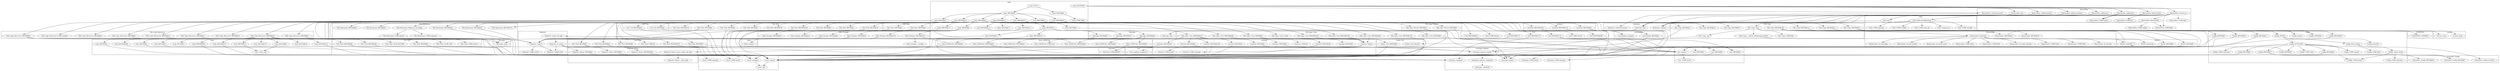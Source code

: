 digraph {
graph [overlap=false]
subgraph cluster_Carp {
	label="Carp";
	"Carp::BEGIN@73";
	"Carp::BEGIN@4";
	"Carp::BEGIN@575";
	"Carp::BEGIN@568";
	"Carp::BEGIN@49";
	"Carp::BEGIN@5";
	"Carp::BEGIN@171";
	"Carp::BEGIN@131";
	"Carp::_fetch_sub";
	"Carp::BEGIN@6";
	"Carp::BEGIN@555";
	"Carp::BEGIN@3";
	"Carp::BEGIN@61";
}
subgraph cluster_File_Copy {
	label="File::Copy";
	"File::Copy::BEGIN@323";
	"File::Copy::BEGIN@12";
	"File::Copy::CORE:ftdir";
	"File::Copy::BEGIN@12.1";
	"File::Copy::BEGIN@13";
	"File::Copy::_eq";
	"File::Copy::BEGIN@14";
	"File::Copy::BEGIN@10";
	"File::Copy::copy";
	"File::Copy::__ANON__[File/Copy.pm:324]";
	"File::Copy::BEGIN@11";
}
subgraph cluster_vars {
	label="vars";
	"vars::BEGIN@8";
	"vars::BEGIN@3";
	"vars::CORE:match";
	"vars::BEGIN@7";
	"vars::import";
}
subgraph cluster_UNIVERSAL {
	label="UNIVERSAL";
	"UNIVERSAL::VERSION";
}
subgraph cluster_Exporter_Heavy {
	label="Exporter::Heavy";
	"Exporter::Heavy::_push_tags";
	"Exporter::Heavy::BEGIN@4";
	"Exporter::Heavy::BEGIN@202";
	"Exporter::Heavy::BEGIN@3";
	"Exporter::Heavy::heavy_export_ok_tags";
}
subgraph cluster_Internals {
	label="Internals";
	"Internals::SvREADONLY";
}
subgraph cluster_overload {
	label="overload";
	"overload::BEGIN@114";
	"overload::BEGIN@144";
	"overload::BEGIN@83";
}
subgraph cluster_strict {
	label="strict";
	"strict::bits";
	"strict::CORE:regcomp";
	"strict::import";
	"strict::unimport";
	"strict::CORE:match";
}
subgraph cluster_File_Spec_Win32 {
	label="File::Spec::Win32";
	"File::Spec::Win32::BEGIN@5";
	"File::Spec::Win32::BEGIN@3";
}
subgraph cluster_File_Spec_Unix {
	label="File::Spec::Unix";
	"File::Spec::Unix::BEGIN@242";
	"File::Spec::Unix::BEGIN@220";
	"File::Spec::Unix::BEGIN@127";
	"File::Spec::Unix::BEGIN@3";
	"File::Spec::Unix::curdir";
	"File::Spec::Unix::BEGIN@179";
	"File::Spec::Unix::BEGIN@136";
	"File::Spec::Unix::BEGIN@145";
	"File::Spec::Unix::BEGIN@4";
}
subgraph cluster_mro {
	label="mro";
	"mro::method_changed_in";
}
subgraph cluster_Utils {
	label="Utils";
	"Utils::CORE:regcomp";
	"Utils::CORE:readdir";
	"Utils::CORE:open_dir";
	"Utils::findLastValidArchive";
	"Utils::compare_to";
	"Utils::CORE:closedir";
	"Utils::new";
}
subgraph cluster_Scalar_Util {
	label="Scalar::Util";
	"Scalar::Util::BEGIN@9";
	"Scalar::Util::blessed";
}
subgraph cluster_File_Path {
	label="File::Path";
	"File::Path::BEGIN@10";
	"File::Path::BEGIN@19";
	"File::Path::BEGIN@3";
	"File::Path::BEGIN@8";
	"File::Path::BEGIN@329";
	"File::Path::BEGIN@18";
	"File::Path::BEGIN@7";
	"File::Path::BEGIN@4";
	"File::Path::BEGIN@6";
}
subgraph cluster_File_Basename {
	label="File::Basename";
	"File::Basename::CORE:regcomp";
	"File::Basename::BEGIN@42";
	"File::Basename::BEGIN@371";
	"File::Basename::fileparse_set_fstype";
	"File::Basename::BEGIN@50";
	"File::Basename::BEGIN@52";
	"File::Basename::CORE:match";
	"File::Basename::BEGIN@51";
}
subgraph cluster_warnings {
	label="warnings";
	"warnings::CORE:match";
	"warnings::_mkMask";
	"warnings::unimport";
	"warnings::CORE:regcomp";
	"warnings::register_categories";
	"warnings::import";
}
subgraph cluster_XSLoader {
	label="XSLoader";
	"XSLoader::load";
}
subgraph cluster_Win32 {
	label="Win32";
	"Win32::BEGIN@5";
	"Win32::CopyFile";
	"Win32::BEGIN@4";
	"Win32::bootstrap";
}
subgraph cluster_File_Spec {
	label="File::Spec";
	"File::Spec::BEGIN@3";
	"File::Spec::BEGIN@4";
}
subgraph cluster_Data_Dumper {
	label="Data::Dumper";
	"Data::Dumper::BEGIN@24";
	"Data::Dumper::BEGIN@270";
	"Data::Dumper::_vstring";
	"Data::Dumper::BEGIN@718";
	"Data::Dumper::BEGIN@12";
	"Data::Dumper::BEGIN@18";
	"Data::Dumper::BEGIN@22";
}
subgraph cluster_RestoreWin {
	label="RestoreWin";
	"RestoreWin::new";
	"RestoreWin::setVerboseLevel";
	"RestoreWin::RestoreFile";
	"RestoreWin::CORE:ftdir";
	"RestoreWin::CORE:match";
	"RestoreWin::addSourceName";
	"RestoreWin::addUserTime";
	"RestoreWin::CORE:ftis";
	"RestoreWin::CORE:unlink";
	"RestoreWin::addSource";
	"RestoreWin::restore_rp";
	"RestoreWin::addDestination";
	"RestoreWin::addPartial";
	"RestoreWin::CORE:ftfile";
}
subgraph cluster_File_Copy_Recursive {
	label="File::Copy::Recursive";
	"File::Copy::Recursive::BEGIN@4";
	"File::Copy::Recursive::BEGIN@14";
	"File::Copy::Recursive::BEGIN@11";
	"File::Copy::Recursive::BEGIN@8";
	"File::Copy::Recursive::BEGIN@12";
	"File::Copy::Recursive::BEGIN@3";
	"File::Copy::Recursive::BEGIN@10";
	"File::Copy::Recursive::BEGIN@83";
	"File::Copy::Recursive::CORE:symlink";
}
subgraph cluster_Config {
	label="Config";
	"Config::FETCH";
	"Config::TIEHASH";
	"Config::BEGIN@47";
	"Config::BEGIN@27";
	"Config::CORE:pack";
	"Config::CORE:regcomp";
	"Config::import";
	"Config::CORE:substcont";
	"Config::AUTOLOAD";
	"Config::fetch_string";
	"Config::CORE:match";
	"Config::BEGIN@7";
	"Config::launcher";
	"Config::BEGIN@10";
	"Config::BEGIN@9";
	"Config::CORE:subst";
	"Config::BEGIN@5";
	"Config::BEGIN@6";
	"Config::CORE:unpack";
	"Config::_fetch_string";
	"Config::BEGIN@11";
}
subgraph cluster_Verbosity {
	label="Verbosity";
	"Verbosity::new";
	"Verbosity::setVerboseLevel";
	"Verbosity::verbose";
}
subgraph cluster_List_Util {
	label="List::Util";
	"List::Util::BEGIN@30";
	"List::Util::BEGIN@9";
}
subgraph cluster_Message {
	label="Message";
	"Message::BEGIN@74";
	"Message::BEGIN@40";
	"Message::new";
	"Message::BEGIN@57";
}
subgraph cluster_File_Glob {
	label="File::Glob";
	"File::Glob::GLOB_NOCASE";
	"File::Glob::BEGIN@3";
	"File::Glob::BEGIN@58";
	"File::Glob::CORE:match";
	"File::Glob::GLOB_CSH";
	"File::Glob::BEGIN@54";
}
subgraph cluster_File_Find {
	label="File::Find";
	"File::Find::BEGIN@4";
	"File::Find::BEGIN@5";
	"File::Find::BEGIN@3";
	"File::Find::BEGIN@2";
	"File::Find::CORE:qr";
	"File::Find::BEGIN@357";
}
subgraph cluster_constant {
	label="constant";
	"constant::BEGIN@2";
	"constant::BEGIN@64";
	"constant::import";
	"constant::BEGIN@6";
	"constant::BEGIN@126";
	"constant::BEGIN@4";
	"constant::CORE:match";
	"constant::BEGIN@24";
	"constant::BEGIN@39";
	"constant::BEGIN@3";
	"constant::CORE:qr";
	"constant::CORE:regcomp";
}
subgraph cluster_bytes {
	label="bytes";
	"bytes::import";
}
subgraph cluster_overloading {
	label="overloading";
	"overloading::unimport";
	"overloading::BEGIN@2";
}
subgraph cluster_ActivePerl_Config {
	label="ActivePerl::Config";
	"ActivePerl::Config::BEGIN@43";
	"ActivePerl::Config::override";
	"ActivePerl::Config::BEGIN@3";
}
subgraph cluster_warnings_register {
	label="warnings::register";
	"warnings::register::import";
}
subgraph cluster_DynaLoader {
	label="DynaLoader";
	"DynaLoader::CORE:subst";
	"DynaLoader::CORE:ftdir";
	"DynaLoader::BEGIN@23";
	"DynaLoader::dl_undef_symbols";
	"DynaLoader::CORE:ftsize";
	"DynaLoader::CORE:ftfile";
	"DynaLoader::dl_load_file";
	"DynaLoader::bootstrap";
	"DynaLoader::dl_load_flags";
	"DynaLoader::dl_find_symbol";
	"DynaLoader::BEGIN@18";
	"DynaLoader::dl_install_xsub";
}
subgraph cluster_main {
	label="main";
	"main::BEGIN@1.3";
	"main::BEGIN@1";
	"main::CORE:ftfile";
	"main::BEGIN@9";
	"main::RUNTIME";
	"main::BEGIN@3.7";
	"main::BEGIN@14";
	"main::BEGIN@13";
	"main::BEGIN@11";
	"main::BEGIN@12";
	"main::BEGIN@8";
	"main::BEGIN@10";
	"main::BEGIN@1.2";
	"main::BEGIN@4";
	"main::BEGIN@2.4";
	"main::BEGIN@3";
	"main::BEGIN@2";
	"main::BEGIN@2.6";
	"main::BEGIN@0";
	"main::NULL";
	"main::BEGIN@1.5";
}
subgraph cluster_Exporter {
	label="Exporter";
	"Exporter::CORE:subst";
	"Exporter::as_heavy";
	"Exporter::export_ok_tags";
	"Exporter::import";
	"Exporter::CORE:match";
}
subgraph cluster_Cwd {
	label="Cwd";
	"Cwd::BEGIN@172";
	"Cwd::BEGIN@171";
	"Cwd::BEGIN@170";
	"Cwd::CORE:match";
	"Cwd::BEGIN@209";
	"Cwd::BEGIN@843";
	"Cwd::CORE:fteexec";
}
subgraph cluster_version {
	label="version";
	"version::(cmp";
	"version::(bool";
}
subgraph cluster_Term_ANSIColor {
	label="Term::ANSIColor";
	"Term::ANSIColor::BEGIN@23";
	"Term::ANSIColor::BEGIN@42";
	"Term::ANSIColor::BEGIN@24";
	"Term::ANSIColor::BEGIN@27";
	"Term::ANSIColor::BEGIN@26";
	"Term::ANSIColor::CORE:sort";
	"Term::ANSIColor::BEGIN@22";
}
"File::Copy::BEGIN@14" -> "version::(bool";
"main::BEGIN@10" -> "overload::BEGIN@83";
"main::BEGIN@9" -> "File::Find::BEGIN@3";
"constant::import" -> "constant::CORE:match";
"File::Copy::BEGIN@14" -> "Config::BEGIN@9";
"Config::AUTOLOAD" -> "Config::CORE:unpack";
"File::Copy::_eq" -> "Scalar::Util::blessed";
"main::BEGIN@12" -> "File::Path::BEGIN@10";
"main::BEGIN@1" -> "main::BEGIN@11";
"main::BEGIN@9" -> "File::Spec::Win32::BEGIN@5";
"Config::fetch_string" -> "ActivePerl::Config::override";
"File::Spec::Unix::BEGIN@127" -> "constant::BEGIN@3";
"main::BEGIN@9" -> "File::Find::CORE:qr";
"DynaLoader::bootstrap" -> "DynaLoader::dl_install_xsub";
"main::BEGIN@9" -> "File::Spec::Unix::BEGIN@3";
"main::BEGIN@10" -> "File::Copy::BEGIN@14";
"File::Copy::Recursive::BEGIN@83" -> "File::Glob::BEGIN@54";
"main::BEGIN@11" -> "Exporter::import";
"main::BEGIN@12" -> "Exporter::import";
"File::Copy::Recursive::BEGIN@11" -> "Exporter::import";
"main::BEGIN@9" -> "Exporter::import";
"main::BEGIN@10" -> "Exporter::import";
"Data::Dumper::BEGIN@22" -> "Exporter::import";
"Message::BEGIN@40" -> "Exporter::import";
"Term::ANSIColor::BEGIN@26" -> "Exporter::import";
"main::BEGIN@4" -> "Exporter::import";
"Message::BEGIN@74" -> "Exporter::import";
"Cwd::BEGIN@171" -> "Exporter::import";
"Message::BEGIN@57" -> "Exporter::import";
"File::Path::BEGIN@6" -> "Exporter::import";
"File::Copy::Recursive::BEGIN@10" -> "Exporter::import";
"Config::AUTOLOAD" -> "Config::CORE:substcont";
"main::BEGIN@12" -> "File::Path::BEGIN@329";
"main::BEGIN@9" -> "File::Basename::fileparse_set_fstype";
"RestoreWin::restore_rp" -> "RestoreWin::CORE:ftdir";
"Utils::findLastValidArchive" -> "Utils::compare_to";
"main::BEGIN@9" -> "List::Util::BEGIN@9";
"main::BEGIN@11" -> "File::Copy::Recursive::BEGIN@8";
"Data::Dumper::BEGIN@270" -> "Data::Dumper::_vstring";
"File::Copy::BEGIN@14" -> "Config::BEGIN@47";
"main::BEGIN@4" -> "Data::Dumper::BEGIN@22";
"warnings::register::import" -> "warnings::register_categories";
"File::Copy::Recursive::BEGIN@83" -> "File::Glob::GLOB_CSH";
"Data::Dumper::BEGIN@718" -> "bytes::import";
"File::Copy::Recursive::BEGIN@10" -> "Carp::BEGIN@5";
"main::RUNTIME" -> "RestoreWin::addUserTime";
"RestoreWin::addUserTime" -> "RestoreWin::CORE:match";
"RestoreWin::addPartial" -> "RestoreWin::CORE:match";
"Cwd::BEGIN@172" -> "vars::BEGIN@7";
"main::BEGIN@9" -> "File::Find::BEGIN@4";
"main::BEGIN@4" -> "Data::Dumper::BEGIN@24";
"main::BEGIN@10" -> "File::Copy::BEGIN@12";
"File::Copy::BEGIN@323" -> "UNIVERSAL::VERSION";
"warnings::register_categories" -> "warnings::_mkMask";
"File::Copy::Recursive::BEGIN@10" -> "Carp::BEGIN@61";
"main::BEGIN@3" -> "main::BEGIN@1.3";
"RestoreWin::restore_rp" -> "RestoreWin::CORE:ftis";
"Carp::BEGIN@61" -> "Carp::_fetch_sub";
"Carp::BEGIN@73" -> "Carp::_fetch_sub";
"Utils::findLastValidArchive" -> "Utils::CORE:closedir";
"Message::BEGIN@40" -> "Term::ANSIColor::BEGIN@42";
"main::BEGIN@13" -> "main::BEGIN@2";
"main::BEGIN@12" -> "File::Path::BEGIN@8";
"Carp::BEGIN@131" -> "strict::unimport";
"Exporter::Heavy::BEGIN@4" -> "strict::unimport";
"File::Spec::Unix::BEGIN@179" -> "strict::unimport";
"File::Path::BEGIN@329" -> "strict::unimport";
"constant::BEGIN@64" -> "strict::unimport";
"File::Glob::BEGIN@58" -> "strict::unimport";
"Carp::BEGIN@575" -> "strict::unimport";
"constant::BEGIN@126" -> "strict::unimport";
"List::Util::BEGIN@30" -> "strict::unimport";
"constant::BEGIN@39" -> "strict::unimport";
"Config::BEGIN@47" -> "strict::unimport";
"Carp::BEGIN@555" -> "strict::unimport";
"Cwd::BEGIN@843" -> "strict::unimport";
"overload::BEGIN@114" -> "overloading::unimport";
"overload::BEGIN@83" -> "overloading::unimport";
"File::Copy::Recursive::BEGIN@10" -> "Carp::BEGIN@49";
"main::NULL" -> "main::BEGIN@0";
"main::BEGIN@9" -> "File::Spec::Win32::BEGIN@3";
"Utils::findLastValidArchive" -> "Utils::CORE:open_dir";
"File::Copy::BEGIN@14" -> "Config::TIEHASH";
"main::RUNTIME" -> "RestoreWin::addSource";
"DynaLoader::BEGIN@23" -> "Config::import";
"File::Copy::BEGIN@14" -> "Config::import";
"main::BEGIN@9" -> "File::Find::BEGIN@5";
"main::BEGIN@10" -> "File::Copy::BEGIN@12.1";
"Exporter::as_heavy" -> "Exporter::Heavy::BEGIN@4";
"Config::AUTOLOAD" -> "Config::CORE:subst";
"main::BEGIN@4" -> "Data::Dumper::BEGIN@270";
"Config::AUTOLOAD" -> "Config::BEGIN@5";
"main::BEGIN@9" -> "File::Find::BEGIN@2";
"main::BEGIN@12" -> "File::Path::BEGIN@19";
"File::Spec::Unix::BEGIN@127" -> "constant::BEGIN@64";
"File::Copy::Recursive::BEGIN@83" -> "File::Glob::CORE:match";
"main::BEGIN@9" -> "File::Spec::Unix::BEGIN@220";
"Config::BEGIN@27" -> "ActivePerl::Config::BEGIN@43";
"main::BEGIN@9" -> "File::Spec::Unix::BEGIN@242";
"Config::_fetch_string" -> "Config::CORE:match";
"Config::AUTOLOAD" -> "Config::CORE:match";
"main::BEGIN@9" -> "File::Basename::BEGIN@50";
"Utils::new" -> "Verbosity::new";
"RestoreWin::new" -> "Verbosity::new";
"main::RUNTIME" -> "RestoreWin::addDestination";
"main::BEGIN@10" -> "File::Copy::BEGIN@13";
"main::BEGIN@12" -> "File::Path::BEGIN@7";
"File::Copy::BEGIN@323" -> "Win32::BEGIN@4";
"main::RUNTIME" -> "RestoreWin::addSourceName";
"RestoreWin::restore_rp" -> "Verbosity::verbose";
"RestoreWin::addSource" -> "Verbosity::verbose";
"RestoreWin::addDestination" -> "Verbosity::verbose";
"Utils::findLastValidArchive" -> "Verbosity::verbose";
"RestoreWin::addPartial" -> "Verbosity::verbose";
"RestoreWin::new" -> "Verbosity::verbose";
"RestoreWin::RestoreFile" -> "Verbosity::verbose";
"RestoreWin::addSourceName" -> "Verbosity::verbose";
"RestoreWin::addUserTime" -> "Verbosity::verbose";
"main::BEGIN@9" -> "Cwd::BEGIN@170";
"Message::BEGIN@40" -> "Term::ANSIColor::BEGIN@24";
"Exporter::as_heavy" -> "Exporter::Heavy::BEGIN@3";
"File::Basename::fileparse_set_fstype" -> "File::Basename::CORE:regcomp";
"File::Glob::BEGIN@3" -> "strict::import";
"ActivePerl::Config::BEGIN@3" -> "strict::import";
"Win32::BEGIN@4" -> "strict::import";
"File::Basename::BEGIN@50" -> "strict::import";
"File::Spec::Unix::BEGIN@3" -> "strict::import";
"main::BEGIN@1.3" -> "strict::import";
"Term::ANSIColor::BEGIN@23" -> "strict::import";
"constant::BEGIN@3" -> "strict::import";
"File::Spec::BEGIN@3" -> "strict::import";
"Carp::BEGIN@4" -> "strict::import";
"File::Copy::BEGIN@11" -> "strict::import";
"Config::BEGIN@9" -> "strict::import";
"File::Find::BEGIN@3" -> "strict::import";
"vars::BEGIN@8" -> "strict::import";
"Config::BEGIN@5" -> "strict::import";
"File::Find::BEGIN@357" -> "strict::import";
"File::Path::BEGIN@4" -> "strict::import";
"main::BEGIN@1.2" -> "strict::import";
"Scalar::Util::BEGIN@9" -> "strict::import";
"File::Copy::Recursive::BEGIN@3" -> "strict::import";
"File::Spec::Win32::BEGIN@3" -> "strict::import";
"main::BEGIN@1.5" -> "strict::import";
"List::Util::BEGIN@9" -> "strict::import";
"Exporter::Heavy::BEGIN@3" -> "strict::import";
"Cwd::BEGIN@170" -> "strict::import";
"RestoreWin::restore_rp" -> "RestoreWin::RestoreFile";
"RestoreWin::restore_rp" -> "Utils::findLastValidArchive";
"Exporter::as_heavy" -> "Exporter::Heavy::BEGIN@202";
"Cwd::BEGIN@172" -> "vars::BEGIN@3";
"main::BEGIN@9" -> "Scalar::Util::BEGIN@9";
"Config::_fetch_string" -> "Config::CORE:regcomp";
"Message::BEGIN@40" -> "Term::ANSIColor::BEGIN@22";
"DynaLoader::bootstrap" -> "DynaLoader::dl_load_file";
"Config::AUTOLOAD" -> "Config::CORE:pack";
"overload::BEGIN@144" -> "warnings::register::import";
"vars::BEGIN@7" -> "warnings::register::import";
"File::Find::BEGIN@5" -> "warnings::register::import";
"constant::BEGIN@4" -> "warnings::register::import";
"File::Basename::BEGIN@52" -> "warnings::import";
"main::BEGIN@2.4" -> "warnings::import";
"File::Copy::BEGIN@12" -> "warnings::import";
"overloading::BEGIN@2" -> "warnings::import";
"main::BEGIN@2.6" -> "warnings::import";
"main::BEGIN@8" -> "warnings::import";
"Config::BEGIN@6" -> "warnings::import";
"File::Copy::Recursive::BEGIN@8" -> "warnings::import";
"File::Find::BEGIN@4" -> "warnings::import";
"Carp::BEGIN@5" -> "warnings::import";
"main::BEGIN@2" -> "warnings::import";
"Config::BEGIN@10" -> "warnings::import";
"Term::ANSIColor::BEGIN@24" -> "warnings::import";
"main::BEGIN@9" -> "File::Basename::BEGIN@371";
"main::BEGIN@14" -> "main::BEGIN@3.7";
"main::BEGIN@9" -> "Cwd::CORE:match";
"File::Copy::Recursive::BEGIN@10" -> "Carp::BEGIN@4";
"File::Spec::Unix::BEGIN@127" -> "constant::BEGIN@6";
"constant::BEGIN@6" -> "vars::import";
"File::Path::BEGIN@19" -> "vars::import";
"File::Spec::Unix::BEGIN@4" -> "vars::import";
"Config::BEGIN@11" -> "vars::import";
"File::Copy::Recursive::BEGIN@14" -> "vars::import";
"Config::BEGIN@7" -> "vars::import";
"File::Spec::BEGIN@4" -> "vars::import";
"Win32::BEGIN@5" -> "vars::import";
"File::Spec::Win32::BEGIN@5" -> "vars::import";
"Cwd::BEGIN@172" -> "vars::import";
"main::BEGIN@11" -> "File::Copy::Recursive::BEGIN@83";
"Utils::findLastValidArchive" -> "Utils::CORE:readdir";
"constant::import" -> "constant::CORE:regcomp";
"File::Copy::BEGIN@323" -> "Win32::BEGIN@5";
"Config::FETCH" -> "Config::AUTOLOAD";
"File::Copy::copy" -> "File::Copy::_eq";
"RestoreWin::RestoreFile" -> "RestoreWin::CORE:unlink";
"main::BEGIN@13" -> "main::BEGIN@3";
"File::Spec::Unix::BEGIN@127" -> "constant::BEGIN@4";
"main::BEGIN@4" -> "Data::Dumper::BEGIN@12";
"main::BEGIN@9" -> "Cwd::BEGIN@209";
"File::Spec::Unix::BEGIN@127" -> "constant::BEGIN@126";
"main::RUNTIME" -> "RestoreWin::setVerboseLevel";
"main::BEGIN@12" -> "File::Path::BEGIN@3";
"File::Copy::__ANON__[File/Copy.pm:324]" -> "Win32::CopyFile";
"Win32::CopyFile" -> "Win32::CopyFile";
"File::Copy::BEGIN@323" -> "Config::FETCH";
"File::Copy::copy" -> "Config::FETCH";
"main::BEGIN@11" -> "File::Copy::Recursive::BEGIN@3";
"File::Find::BEGIN@3" -> "strict::CORE:match";
"main::BEGIN@9" -> "File::Basename::BEGIN@52";
"main::BEGIN@9" -> "File::Spec::Unix::curdir";
"File::Copy::Recursive::BEGIN@10" -> "Carp::BEGIN@555";
"main::BEGIN@3" -> "main::BEGIN@2.4";
"File::Copy::BEGIN@323" -> "DynaLoader::bootstrap";
"main::BEGIN@9" -> "File::Find::BEGIN@357";
"main::BEGIN@1" -> "main::BEGIN@13";
"RestoreWin::restore_rp" -> "Utils::new";
"RestoreWin::RestoreFile" -> "File::Copy::copy";
"main::BEGIN@9" -> "Cwd::BEGIN@171";
"main::BEGIN@4" -> "Data::Dumper::BEGIN@718";
"Verbosity::new" -> "Message::new";
"Exporter::Heavy::BEGIN@202" -> "warnings::unimport";
"Carp::BEGIN@568" -> "warnings::unimport";
"Carp::BEGIN@6" -> "warnings::unimport";
"File::Glob::BEGIN@54" -> "warnings::unimport";
"File::Copy::BEGIN@12.1" -> "warnings::unimport";
"main::BEGIN@0" -> "main::CORE:ftfile";
"main::BEGIN@10" -> "overload::BEGIN@114";
"Exporter::export_ok_tags" -> "Exporter::as_heavy";
"Utils::findLastValidArchive" -> "Utils::CORE:regcomp";
"main::BEGIN@9" -> "File::Spec::Unix::BEGIN@145";
"main::BEGIN@8" -> "warnings::CORE:match";
"DynaLoader::bootstrap" -> "DynaLoader::dl_find_symbol";
"File::Copy::Recursive::BEGIN@83" -> "File::Glob::GLOB_NOCASE";
"main::BEGIN@9" -> "File::Basename::BEGIN@51";
"main::BEGIN@8" -> "warnings::CORE:regcomp";
"main::BEGIN@9" -> "File::Spec::BEGIN@4";
"File::Find::BEGIN@3" -> "strict::CORE:regcomp";
"File::Copy::copy" -> "File::Copy::CORE:ftdir";
"main::BEGIN@1" -> "main::BEGIN@9";
"Cwd::BEGIN@172" -> "vars::BEGIN@8";
"DynaLoader::bootstrap" -> "DynaLoader::dl_undef_symbols";
"main::BEGIN@9" -> "XSLoader::load";
"Data::Dumper::BEGIN@24" -> "XSLoader::load";
"File::Copy::Recursive::BEGIN@83" -> "XSLoader::load";
"main::BEGIN@9" -> "File::Basename::BEGIN@42";
"vars::import" -> "vars::CORE:match";
"main::BEGIN@10" -> "File::Copy::BEGIN@11";
"main::BEGIN@9" -> "File::Spec::BEGIN@3";
"main::BEGIN@11" -> "File::Copy::Recursive::BEGIN@12";
"File::Copy::Recursive::BEGIN@10" -> "Carp::BEGIN@73";
"main::BEGIN@9" -> "Cwd::CORE:fteexec";
"Message::BEGIN@40" -> "Term::ANSIColor::BEGIN@23";
"constant::import" -> "mro::method_changed_in";
"File::Spec::Unix::BEGIN@127" -> "constant::BEGIN@39";
"main::RUNTIME" -> "RestoreWin::addPartial";
"Win32::CopyFile" -> "File::Copy::BEGIN@323";
"Config::AUTOLOAD" -> "Config::BEGIN@7";
"Config::FETCH" -> "Config::launcher";
"Config::BEGIN@27" -> "ActivePerl::Config::BEGIN@3";
"File::Copy::Recursive::BEGIN@10" -> "Carp::BEGIN@171";
"main::BEGIN@9" -> "File::Spec::Unix::BEGIN@4";
"File::Copy::Recursive::BEGIN@10" -> "Carp::BEGIN@568";
"main::BEGIN@11" -> "File::Copy::Recursive::BEGIN@11";
"File::Copy::Recursive::BEGIN@10" -> "Carp::BEGIN@575";
"main::BEGIN@3" -> "Message::BEGIN@57";
"RestoreWin::RestoreFile" -> "RestoreWin::CORE:ftfile";
"RestoreWin::restore_rp" -> "RestoreWin::CORE:ftfile";
"DynaLoader::bootstrap" -> "DynaLoader::CORE:ftsize";
"File::Spec::Unix::BEGIN@127" -> "constant::BEGIN@24";
"main::BEGIN@14" -> "main::BEGIN@4";
"Message::BEGIN@40" -> "Term::ANSIColor::BEGIN@26";
"main::BEGIN@3" -> "Message::BEGIN@40";
"Term::ANSIColor::BEGIN@42" -> "Exporter::export_ok_tags";
"Exporter::Heavy::heavy_export_ok_tags" -> "Exporter::Heavy::_push_tags";
"File::Copy::Recursive::BEGIN@10" -> "Carp::BEGIN@131";
"main::BEGIN@12" -> "File::Path::BEGIN@18";
"File::Copy::BEGIN@14" -> "Config::BEGIN@10";
"main::BEGIN@1" -> "main::BEGIN@14";
"File::Copy::BEGIN@323" -> "DynaLoader::BEGIN@23";
"Config::AUTOLOAD" -> "Config::BEGIN@6";
"main::BEGIN@1" -> "main::BEGIN@12";
"main::BEGIN@9" -> "List::Util::BEGIN@30";
"File::Copy::copy" -> "File::Copy::__ANON__[File/Copy.pm:324]";
"Config::FETCH" -> "Config::fetch_string";
"main::BEGIN@12" -> "File::Path::BEGIN@6";
"Exporter::import" -> "Exporter::CORE:subst";
"Exporter::as_heavy" -> "Exporter::CORE:subst";
"DynaLoader::bootstrap" -> "DynaLoader::CORE:ftfile";
"main::BEGIN@10" -> "File::Copy::BEGIN@10";
"Term::ANSIColor::BEGIN@42" -> "Exporter::Heavy::heavy_export_ok_tags";
"main::BEGIN@9" -> "File::Spec::Unix::BEGIN@127";
"strict::import" -> "strict::bits";
"strict::unimport" -> "strict::bits";
"File::Copy::Recursive::BEGIN@83" -> "File::Glob::BEGIN@3";
"main::BEGIN@11" -> "File::Copy::Recursive::BEGIN@14";
"RestoreWin::setVerboseLevel" -> "Verbosity::setVerboseLevel";
"main::BEGIN@9" -> "File::Spec::Unix::BEGIN@179";
"main::RUNTIME" -> "RestoreWin::new";
"DynaLoader::bootstrap" -> "DynaLoader::CORE:subst";
"main::BEGIN@14" -> "main::BEGIN@1.5";
"constant::BEGIN@24" -> "Internals::SvREADONLY";
"constant::import" -> "Internals::SvREADONLY";
"File::Copy::Recursive::BEGIN@83" -> "File::Glob::BEGIN@58";
"File::Basename::fileparse_set_fstype" -> "File::Basename::CORE:match";
"main::BEGIN@9" -> "Cwd::BEGIN@172";
"Exporter::import" -> "Exporter::CORE:match";
"main::BEGIN@4" -> "Data::Dumper::BEGIN@18";
"main::BEGIN@11" -> "File::Copy::Recursive::BEGIN@10";
"overload::BEGIN@83" -> "overloading::BEGIN@2";
"main::BEGIN@1" -> "main::BEGIN@10";
"main::BEGIN@13" -> "main::BEGIN@1.2";
"Message::BEGIN@40" -> "Term::ANSIColor::CORE:sort";
"main::BEGIN@12" -> "File::Path::BEGIN@4";
"main::BEGIN@3" -> "Message::BEGIN@74";
"File::Copy::BEGIN@14" -> "version::(cmp";
"File::Spec::Unix::BEGIN@145" -> "constant::import";
"File::Spec::Unix::BEGIN@127" -> "constant::import";
"File::Spec::Unix::BEGIN@242" -> "constant::import";
"File::Spec::Unix::BEGIN@136" -> "constant::import";
"Data::Dumper::BEGIN@270" -> "constant::import";
"File::Spec::Unix::BEGIN@220" -> "constant::import";
"File::Spec::Unix::BEGIN@127" -> "constant::BEGIN@2";
"Config::fetch_string" -> "Config::_fetch_string";
"File::Copy::BEGIN@14" -> "Config::BEGIN@11";
"main::BEGIN@10" -> "overload::BEGIN@144";
"main::BEGIN@1" -> "main::BEGIN@8";
"File::Copy::Recursive::BEGIN@10" -> "Carp::BEGIN@6";
"main::RUNTIME" -> "RestoreWin::restore_rp";
"main::BEGIN@11" -> "File::Copy::Recursive::CORE:symlink";
"main::NULL" -> "main::BEGIN@1";
"main::BEGIN@9" -> "Cwd::BEGIN@843";
"main::BEGIN@9" -> "File::Spec::Unix::BEGIN@136";
"main::BEGIN@11" -> "File::Copy::Recursive::BEGIN@4";
"DynaLoader::bootstrap" -> "DynaLoader::CORE:ftdir";
"main::BEGIN@14" -> "main::BEGIN@2.6";
"Message::BEGIN@40" -> "Term::ANSIColor::BEGIN@27";
"File::Spec::Unix::BEGIN@127" -> "constant::CORE:qr";
"File::Copy::BEGIN@323" -> "DynaLoader::BEGIN@18";
"DynaLoader::bootstrap" -> "Win32::bootstrap";
"File::Copy::Recursive::BEGIN@10" -> "Carp::BEGIN@3";
"Config::AUTOLOAD" -> "Config::BEGIN@27";
"DynaLoader::bootstrap" -> "DynaLoader::dl_load_flags";
}
